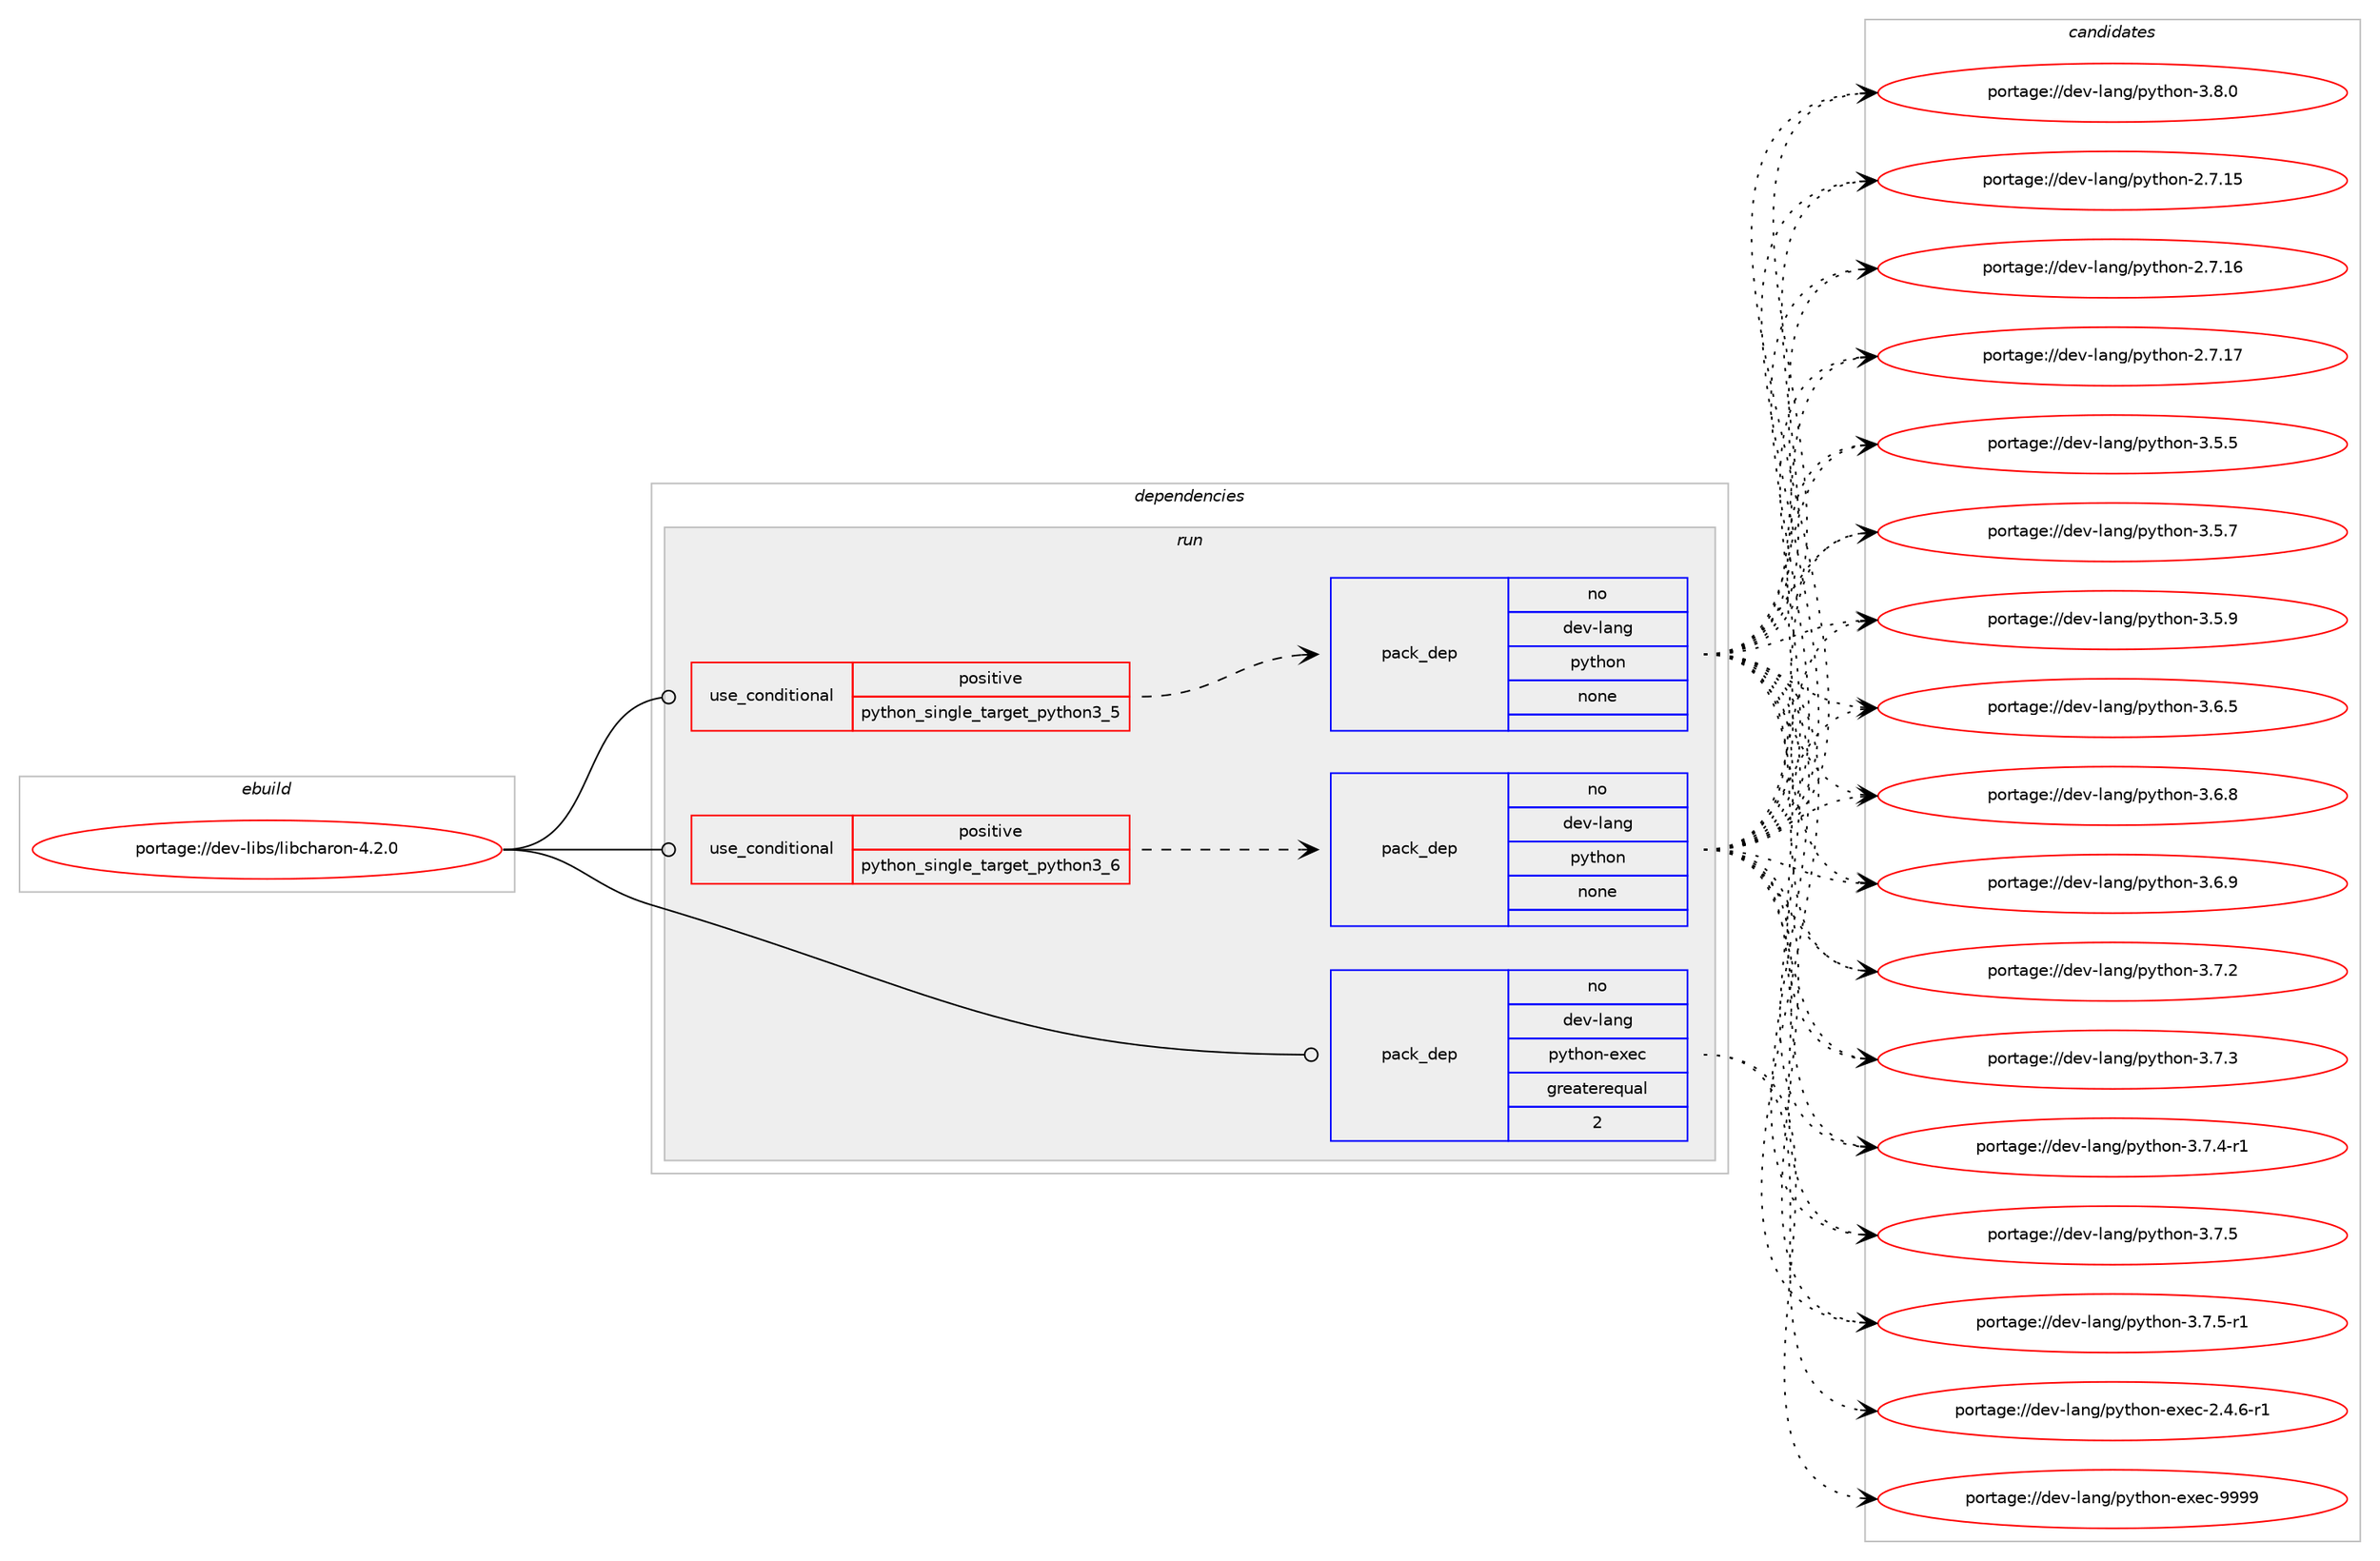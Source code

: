 digraph prolog {

# *************
# Graph options
# *************

newrank=true;
concentrate=true;
compound=true;
graph [rankdir=LR,fontname=Helvetica,fontsize=10,ranksep=1.5];#, ranksep=2.5, nodesep=0.2];
edge  [arrowhead=vee];
node  [fontname=Helvetica,fontsize=10];

# **********
# The ebuild
# **********

subgraph cluster_leftcol {
color=gray;
rank=same;
label=<<i>ebuild</i>>;
id [label="portage://dev-libs/libcharon-4.2.0", color=red, width=4, href="../dev-libs/libcharon-4.2.0.svg"];
}

# ****************
# The dependencies
# ****************

subgraph cluster_midcol {
color=gray;
label=<<i>dependencies</i>>;
subgraph cluster_compile {
fillcolor="#eeeeee";
style=filled;
label=<<i>compile</i>>;
}
subgraph cluster_compileandrun {
fillcolor="#eeeeee";
style=filled;
label=<<i>compile and run</i>>;
}
subgraph cluster_run {
fillcolor="#eeeeee";
style=filled;
label=<<i>run</i>>;
subgraph cond20915 {
dependency100083 [label=<<TABLE BORDER="0" CELLBORDER="1" CELLSPACING="0" CELLPADDING="4"><TR><TD ROWSPAN="3" CELLPADDING="10">use_conditional</TD></TR><TR><TD>positive</TD></TR><TR><TD>python_single_target_python3_5</TD></TR></TABLE>>, shape=none, color=red];
subgraph pack76195 {
dependency100084 [label=<<TABLE BORDER="0" CELLBORDER="1" CELLSPACING="0" CELLPADDING="4" WIDTH="220"><TR><TD ROWSPAN="6" CELLPADDING="30">pack_dep</TD></TR><TR><TD WIDTH="110">no</TD></TR><TR><TD>dev-lang</TD></TR><TR><TD>python</TD></TR><TR><TD>none</TD></TR><TR><TD></TD></TR></TABLE>>, shape=none, color=blue];
}
dependency100083:e -> dependency100084:w [weight=20,style="dashed",arrowhead="vee"];
}
id:e -> dependency100083:w [weight=20,style="solid",arrowhead="odot"];
subgraph cond20916 {
dependency100085 [label=<<TABLE BORDER="0" CELLBORDER="1" CELLSPACING="0" CELLPADDING="4"><TR><TD ROWSPAN="3" CELLPADDING="10">use_conditional</TD></TR><TR><TD>positive</TD></TR><TR><TD>python_single_target_python3_6</TD></TR></TABLE>>, shape=none, color=red];
subgraph pack76196 {
dependency100086 [label=<<TABLE BORDER="0" CELLBORDER="1" CELLSPACING="0" CELLPADDING="4" WIDTH="220"><TR><TD ROWSPAN="6" CELLPADDING="30">pack_dep</TD></TR><TR><TD WIDTH="110">no</TD></TR><TR><TD>dev-lang</TD></TR><TR><TD>python</TD></TR><TR><TD>none</TD></TR><TR><TD></TD></TR></TABLE>>, shape=none, color=blue];
}
dependency100085:e -> dependency100086:w [weight=20,style="dashed",arrowhead="vee"];
}
id:e -> dependency100085:w [weight=20,style="solid",arrowhead="odot"];
subgraph pack76197 {
dependency100087 [label=<<TABLE BORDER="0" CELLBORDER="1" CELLSPACING="0" CELLPADDING="4" WIDTH="220"><TR><TD ROWSPAN="6" CELLPADDING="30">pack_dep</TD></TR><TR><TD WIDTH="110">no</TD></TR><TR><TD>dev-lang</TD></TR><TR><TD>python-exec</TD></TR><TR><TD>greaterequal</TD></TR><TR><TD>2</TD></TR></TABLE>>, shape=none, color=blue];
}
id:e -> dependency100087:w [weight=20,style="solid",arrowhead="odot"];
}
}

# **************
# The candidates
# **************

subgraph cluster_choices {
rank=same;
color=gray;
label=<<i>candidates</i>>;

subgraph choice76195 {
color=black;
nodesep=1;
choiceportage10010111845108971101034711212111610411111045504655464953 [label="portage://dev-lang/python-2.7.15", color=red, width=4,href="../dev-lang/python-2.7.15.svg"];
choiceportage10010111845108971101034711212111610411111045504655464954 [label="portage://dev-lang/python-2.7.16", color=red, width=4,href="../dev-lang/python-2.7.16.svg"];
choiceportage10010111845108971101034711212111610411111045504655464955 [label="portage://dev-lang/python-2.7.17", color=red, width=4,href="../dev-lang/python-2.7.17.svg"];
choiceportage100101118451089711010347112121116104111110455146534653 [label="portage://dev-lang/python-3.5.5", color=red, width=4,href="../dev-lang/python-3.5.5.svg"];
choiceportage100101118451089711010347112121116104111110455146534655 [label="portage://dev-lang/python-3.5.7", color=red, width=4,href="../dev-lang/python-3.5.7.svg"];
choiceportage100101118451089711010347112121116104111110455146534657 [label="portage://dev-lang/python-3.5.9", color=red, width=4,href="../dev-lang/python-3.5.9.svg"];
choiceportage100101118451089711010347112121116104111110455146544653 [label="portage://dev-lang/python-3.6.5", color=red, width=4,href="../dev-lang/python-3.6.5.svg"];
choiceportage100101118451089711010347112121116104111110455146544656 [label="portage://dev-lang/python-3.6.8", color=red, width=4,href="../dev-lang/python-3.6.8.svg"];
choiceportage100101118451089711010347112121116104111110455146544657 [label="portage://dev-lang/python-3.6.9", color=red, width=4,href="../dev-lang/python-3.6.9.svg"];
choiceportage100101118451089711010347112121116104111110455146554650 [label="portage://dev-lang/python-3.7.2", color=red, width=4,href="../dev-lang/python-3.7.2.svg"];
choiceportage100101118451089711010347112121116104111110455146554651 [label="portage://dev-lang/python-3.7.3", color=red, width=4,href="../dev-lang/python-3.7.3.svg"];
choiceportage1001011184510897110103471121211161041111104551465546524511449 [label="portage://dev-lang/python-3.7.4-r1", color=red, width=4,href="../dev-lang/python-3.7.4-r1.svg"];
choiceportage100101118451089711010347112121116104111110455146554653 [label="portage://dev-lang/python-3.7.5", color=red, width=4,href="../dev-lang/python-3.7.5.svg"];
choiceportage1001011184510897110103471121211161041111104551465546534511449 [label="portage://dev-lang/python-3.7.5-r1", color=red, width=4,href="../dev-lang/python-3.7.5-r1.svg"];
choiceportage100101118451089711010347112121116104111110455146564648 [label="portage://dev-lang/python-3.8.0", color=red, width=4,href="../dev-lang/python-3.8.0.svg"];
dependency100084:e -> choiceportage10010111845108971101034711212111610411111045504655464953:w [style=dotted,weight="100"];
dependency100084:e -> choiceportage10010111845108971101034711212111610411111045504655464954:w [style=dotted,weight="100"];
dependency100084:e -> choiceportage10010111845108971101034711212111610411111045504655464955:w [style=dotted,weight="100"];
dependency100084:e -> choiceportage100101118451089711010347112121116104111110455146534653:w [style=dotted,weight="100"];
dependency100084:e -> choiceportage100101118451089711010347112121116104111110455146534655:w [style=dotted,weight="100"];
dependency100084:e -> choiceportage100101118451089711010347112121116104111110455146534657:w [style=dotted,weight="100"];
dependency100084:e -> choiceportage100101118451089711010347112121116104111110455146544653:w [style=dotted,weight="100"];
dependency100084:e -> choiceportage100101118451089711010347112121116104111110455146544656:w [style=dotted,weight="100"];
dependency100084:e -> choiceportage100101118451089711010347112121116104111110455146544657:w [style=dotted,weight="100"];
dependency100084:e -> choiceportage100101118451089711010347112121116104111110455146554650:w [style=dotted,weight="100"];
dependency100084:e -> choiceportage100101118451089711010347112121116104111110455146554651:w [style=dotted,weight="100"];
dependency100084:e -> choiceportage1001011184510897110103471121211161041111104551465546524511449:w [style=dotted,weight="100"];
dependency100084:e -> choiceportage100101118451089711010347112121116104111110455146554653:w [style=dotted,weight="100"];
dependency100084:e -> choiceportage1001011184510897110103471121211161041111104551465546534511449:w [style=dotted,weight="100"];
dependency100084:e -> choiceportage100101118451089711010347112121116104111110455146564648:w [style=dotted,weight="100"];
}
subgraph choice76196 {
color=black;
nodesep=1;
choiceportage10010111845108971101034711212111610411111045504655464953 [label="portage://dev-lang/python-2.7.15", color=red, width=4,href="../dev-lang/python-2.7.15.svg"];
choiceportage10010111845108971101034711212111610411111045504655464954 [label="portage://dev-lang/python-2.7.16", color=red, width=4,href="../dev-lang/python-2.7.16.svg"];
choiceportage10010111845108971101034711212111610411111045504655464955 [label="portage://dev-lang/python-2.7.17", color=red, width=4,href="../dev-lang/python-2.7.17.svg"];
choiceportage100101118451089711010347112121116104111110455146534653 [label="portage://dev-lang/python-3.5.5", color=red, width=4,href="../dev-lang/python-3.5.5.svg"];
choiceportage100101118451089711010347112121116104111110455146534655 [label="portage://dev-lang/python-3.5.7", color=red, width=4,href="../dev-lang/python-3.5.7.svg"];
choiceportage100101118451089711010347112121116104111110455146534657 [label="portage://dev-lang/python-3.5.9", color=red, width=4,href="../dev-lang/python-3.5.9.svg"];
choiceportage100101118451089711010347112121116104111110455146544653 [label="portage://dev-lang/python-3.6.5", color=red, width=4,href="../dev-lang/python-3.6.5.svg"];
choiceportage100101118451089711010347112121116104111110455146544656 [label="portage://dev-lang/python-3.6.8", color=red, width=4,href="../dev-lang/python-3.6.8.svg"];
choiceportage100101118451089711010347112121116104111110455146544657 [label="portage://dev-lang/python-3.6.9", color=red, width=4,href="../dev-lang/python-3.6.9.svg"];
choiceportage100101118451089711010347112121116104111110455146554650 [label="portage://dev-lang/python-3.7.2", color=red, width=4,href="../dev-lang/python-3.7.2.svg"];
choiceportage100101118451089711010347112121116104111110455146554651 [label="portage://dev-lang/python-3.7.3", color=red, width=4,href="../dev-lang/python-3.7.3.svg"];
choiceportage1001011184510897110103471121211161041111104551465546524511449 [label="portage://dev-lang/python-3.7.4-r1", color=red, width=4,href="../dev-lang/python-3.7.4-r1.svg"];
choiceportage100101118451089711010347112121116104111110455146554653 [label="portage://dev-lang/python-3.7.5", color=red, width=4,href="../dev-lang/python-3.7.5.svg"];
choiceportage1001011184510897110103471121211161041111104551465546534511449 [label="portage://dev-lang/python-3.7.5-r1", color=red, width=4,href="../dev-lang/python-3.7.5-r1.svg"];
choiceportage100101118451089711010347112121116104111110455146564648 [label="portage://dev-lang/python-3.8.0", color=red, width=4,href="../dev-lang/python-3.8.0.svg"];
dependency100086:e -> choiceportage10010111845108971101034711212111610411111045504655464953:w [style=dotted,weight="100"];
dependency100086:e -> choiceportage10010111845108971101034711212111610411111045504655464954:w [style=dotted,weight="100"];
dependency100086:e -> choiceportage10010111845108971101034711212111610411111045504655464955:w [style=dotted,weight="100"];
dependency100086:e -> choiceportage100101118451089711010347112121116104111110455146534653:w [style=dotted,weight="100"];
dependency100086:e -> choiceportage100101118451089711010347112121116104111110455146534655:w [style=dotted,weight="100"];
dependency100086:e -> choiceportage100101118451089711010347112121116104111110455146534657:w [style=dotted,weight="100"];
dependency100086:e -> choiceportage100101118451089711010347112121116104111110455146544653:w [style=dotted,weight="100"];
dependency100086:e -> choiceportage100101118451089711010347112121116104111110455146544656:w [style=dotted,weight="100"];
dependency100086:e -> choiceportage100101118451089711010347112121116104111110455146544657:w [style=dotted,weight="100"];
dependency100086:e -> choiceportage100101118451089711010347112121116104111110455146554650:w [style=dotted,weight="100"];
dependency100086:e -> choiceportage100101118451089711010347112121116104111110455146554651:w [style=dotted,weight="100"];
dependency100086:e -> choiceportage1001011184510897110103471121211161041111104551465546524511449:w [style=dotted,weight="100"];
dependency100086:e -> choiceportage100101118451089711010347112121116104111110455146554653:w [style=dotted,weight="100"];
dependency100086:e -> choiceportage1001011184510897110103471121211161041111104551465546534511449:w [style=dotted,weight="100"];
dependency100086:e -> choiceportage100101118451089711010347112121116104111110455146564648:w [style=dotted,weight="100"];
}
subgraph choice76197 {
color=black;
nodesep=1;
choiceportage10010111845108971101034711212111610411111045101120101994550465246544511449 [label="portage://dev-lang/python-exec-2.4.6-r1", color=red, width=4,href="../dev-lang/python-exec-2.4.6-r1.svg"];
choiceportage10010111845108971101034711212111610411111045101120101994557575757 [label="portage://dev-lang/python-exec-9999", color=red, width=4,href="../dev-lang/python-exec-9999.svg"];
dependency100087:e -> choiceportage10010111845108971101034711212111610411111045101120101994550465246544511449:w [style=dotted,weight="100"];
dependency100087:e -> choiceportage10010111845108971101034711212111610411111045101120101994557575757:w [style=dotted,weight="100"];
}
}

}
